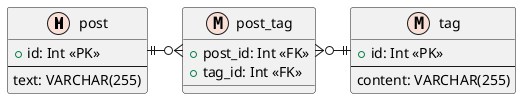 @startuml

!define MASTER F9DFD5
!define TRANSACTION CAE7F2

entity "post" as post <<M,MASTER>> {
    + id: Int <<PK>>
    --
    text: VARCHAR(255)
}

entity "tag" as tag <<M,MASTER>> {
    + id: Int <<PK>>
    --
    content: VARCHAR(255)
}

entity "post_tag" as post_tag <<M,MASTER>> {
    + post_id: Int <<FK>>
    + tag_id: Int <<FK>>
}

post ||-right-o{ post_tag
tag ||-left-o{ post_tag
@enduml

